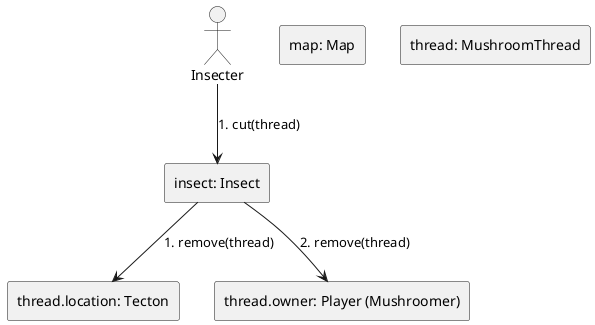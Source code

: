 ' En igy kepzeltem el, a szamok egyelore randomak...
' Ha hulyeseg torold ki, 
' Ducz

@startuml Cut with insect
skinparam linestyle ortho
actor Insecter 
rectangle "map: Map" as 1
rectangle "thread.location: Tecton" as 2.1
rectangle "thread.owner: Player (Mushroomer)" as 2.2
'rectangle "tecton2: Tecton" as 2.2
rectangle "insect: Insect" as 3
rectangle "thread: MushroomThread" as 4

3 --> 2.1: 1. remove(thread)
3 --> 2.2: 2. remove(thread)

Insecter --> 3: 1. cut(thread)

@enduml
